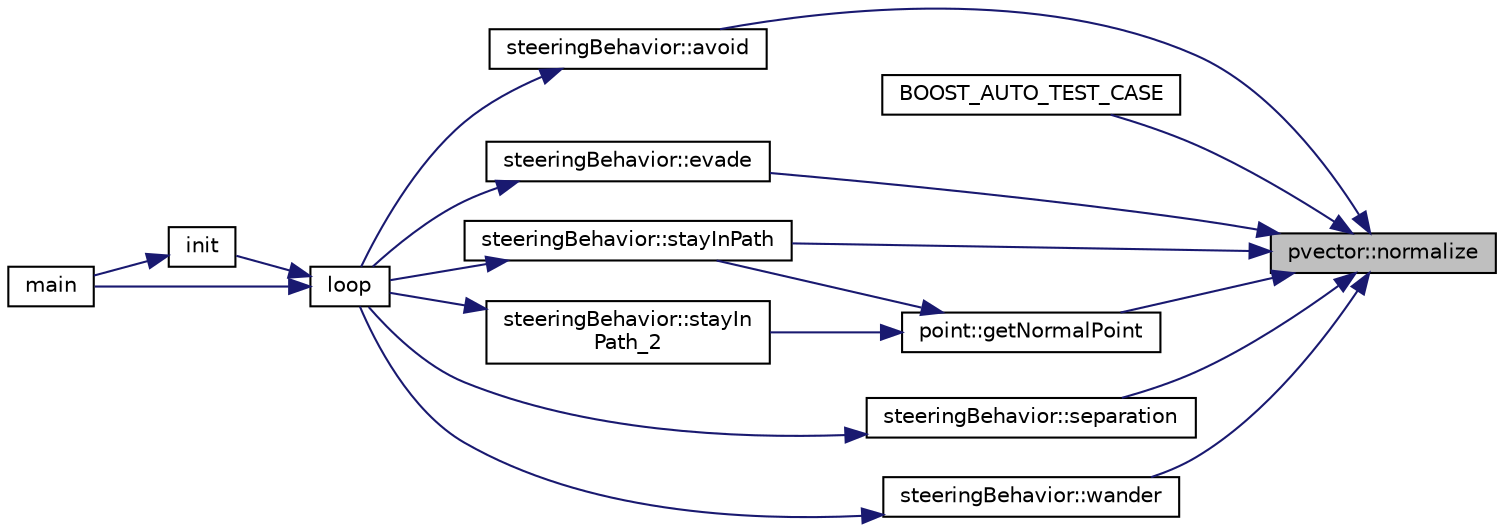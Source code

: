 digraph "pvector::normalize"
{
 // LATEX_PDF_SIZE
  edge [fontname="Helvetica",fontsize="10",labelfontname="Helvetica",labelfontsize="10"];
  node [fontname="Helvetica",fontsize="10",shape=record];
  rankdir="RL";
  Node1 [label="pvector::normalize",height=0.2,width=0.4,color="black", fillcolor="grey75", style="filled", fontcolor="black",tooltip=" "];
  Node1 -> Node2 [dir="back",color="midnightblue",fontsize="10",style="solid",fontname="Helvetica"];
  Node2 [label="steeringBehavior::avoid",height=0.2,width=0.4,color="black", fillcolor="white", style="filled",URL="$classsteeringBehavior.html#a188b7ead8dc71ca3fb7e5a4c2bee43bb",tooltip=" "];
  Node2 -> Node3 [dir="back",color="midnightblue",fontsize="10",style="solid",fontname="Helvetica"];
  Node3 [label="loop",height=0.2,width=0.4,color="black", fillcolor="white", style="filled",URL="$main_8cpp.html#afe461d27b9c48d5921c00d521181f12f",tooltip=" "];
  Node3 -> Node4 [dir="back",color="midnightblue",fontsize="10",style="solid",fontname="Helvetica"];
  Node4 [label="init",height=0.2,width=0.4,color="black", fillcolor="white", style="filled",URL="$main_8cpp.html#a7059dcbed2947a5e84a18a15fc103e00",tooltip=" "];
  Node4 -> Node5 [dir="back",color="midnightblue",fontsize="10",style="solid",fontname="Helvetica"];
  Node5 [label="main",height=0.2,width=0.4,color="black", fillcolor="white", style="filled",URL="$main_8cpp.html#a3c04138a5bfe5d72780bb7e82a18e627",tooltip=" "];
  Node3 -> Node5 [dir="back",color="midnightblue",fontsize="10",style="solid",fontname="Helvetica"];
  Node1 -> Node6 [dir="back",color="midnightblue",fontsize="10",style="solid",fontname="Helvetica"];
  Node6 [label="BOOST_AUTO_TEST_CASE",height=0.2,width=0.4,color="black", fillcolor="white", style="filled",URL="$test__suites_8cpp.html#a1a4d1b39b1680cce518f7218179153b6",tooltip=" "];
  Node1 -> Node7 [dir="back",color="midnightblue",fontsize="10",style="solid",fontname="Helvetica"];
  Node7 [label="steeringBehavior::evade",height=0.2,width=0.4,color="black", fillcolor="white", style="filled",URL="$classsteeringBehavior.html#aa9f929838f83cdc97593908ca4a79c0a",tooltip=" "];
  Node7 -> Node3 [dir="back",color="midnightblue",fontsize="10",style="solid",fontname="Helvetica"];
  Node1 -> Node8 [dir="back",color="midnightblue",fontsize="10",style="solid",fontname="Helvetica"];
  Node8 [label="point::getNormalPoint",height=0.2,width=0.4,color="black", fillcolor="white", style="filled",URL="$classpoint.html#ae38055ada99f712d345d7a8afefc17fa",tooltip=" "];
  Node8 -> Node9 [dir="back",color="midnightblue",fontsize="10",style="solid",fontname="Helvetica"];
  Node9 [label="steeringBehavior::stayInPath",height=0.2,width=0.4,color="black", fillcolor="white", style="filled",URL="$classsteeringBehavior.html#ab4c6053d54c8bb050ef746e87c70c85e",tooltip=" "];
  Node9 -> Node3 [dir="back",color="midnightblue",fontsize="10",style="solid",fontname="Helvetica"];
  Node8 -> Node10 [dir="back",color="midnightblue",fontsize="10",style="solid",fontname="Helvetica"];
  Node10 [label="steeringBehavior::stayIn\lPath_2",height=0.2,width=0.4,color="black", fillcolor="white", style="filled",URL="$classsteeringBehavior.html#aa5400b2b900ba15947e1ca74cce91d9d",tooltip=" "];
  Node10 -> Node3 [dir="back",color="midnightblue",fontsize="10",style="solid",fontname="Helvetica"];
  Node1 -> Node11 [dir="back",color="midnightblue",fontsize="10",style="solid",fontname="Helvetica"];
  Node11 [label="steeringBehavior::separation",height=0.2,width=0.4,color="black", fillcolor="white", style="filled",URL="$classsteeringBehavior.html#ace5481d1ad4ab7b61a54e3f52ca371e0",tooltip=" "];
  Node11 -> Node3 [dir="back",color="midnightblue",fontsize="10",style="solid",fontname="Helvetica"];
  Node1 -> Node9 [dir="back",color="midnightblue",fontsize="10",style="solid",fontname="Helvetica"];
  Node1 -> Node12 [dir="back",color="midnightblue",fontsize="10",style="solid",fontname="Helvetica"];
  Node12 [label="steeringBehavior::wander",height=0.2,width=0.4,color="black", fillcolor="white", style="filled",URL="$classsteeringBehavior.html#a5818d13d98f708d2f92bdfd615154e2c",tooltip=" "];
  Node12 -> Node3 [dir="back",color="midnightblue",fontsize="10",style="solid",fontname="Helvetica"];
}
